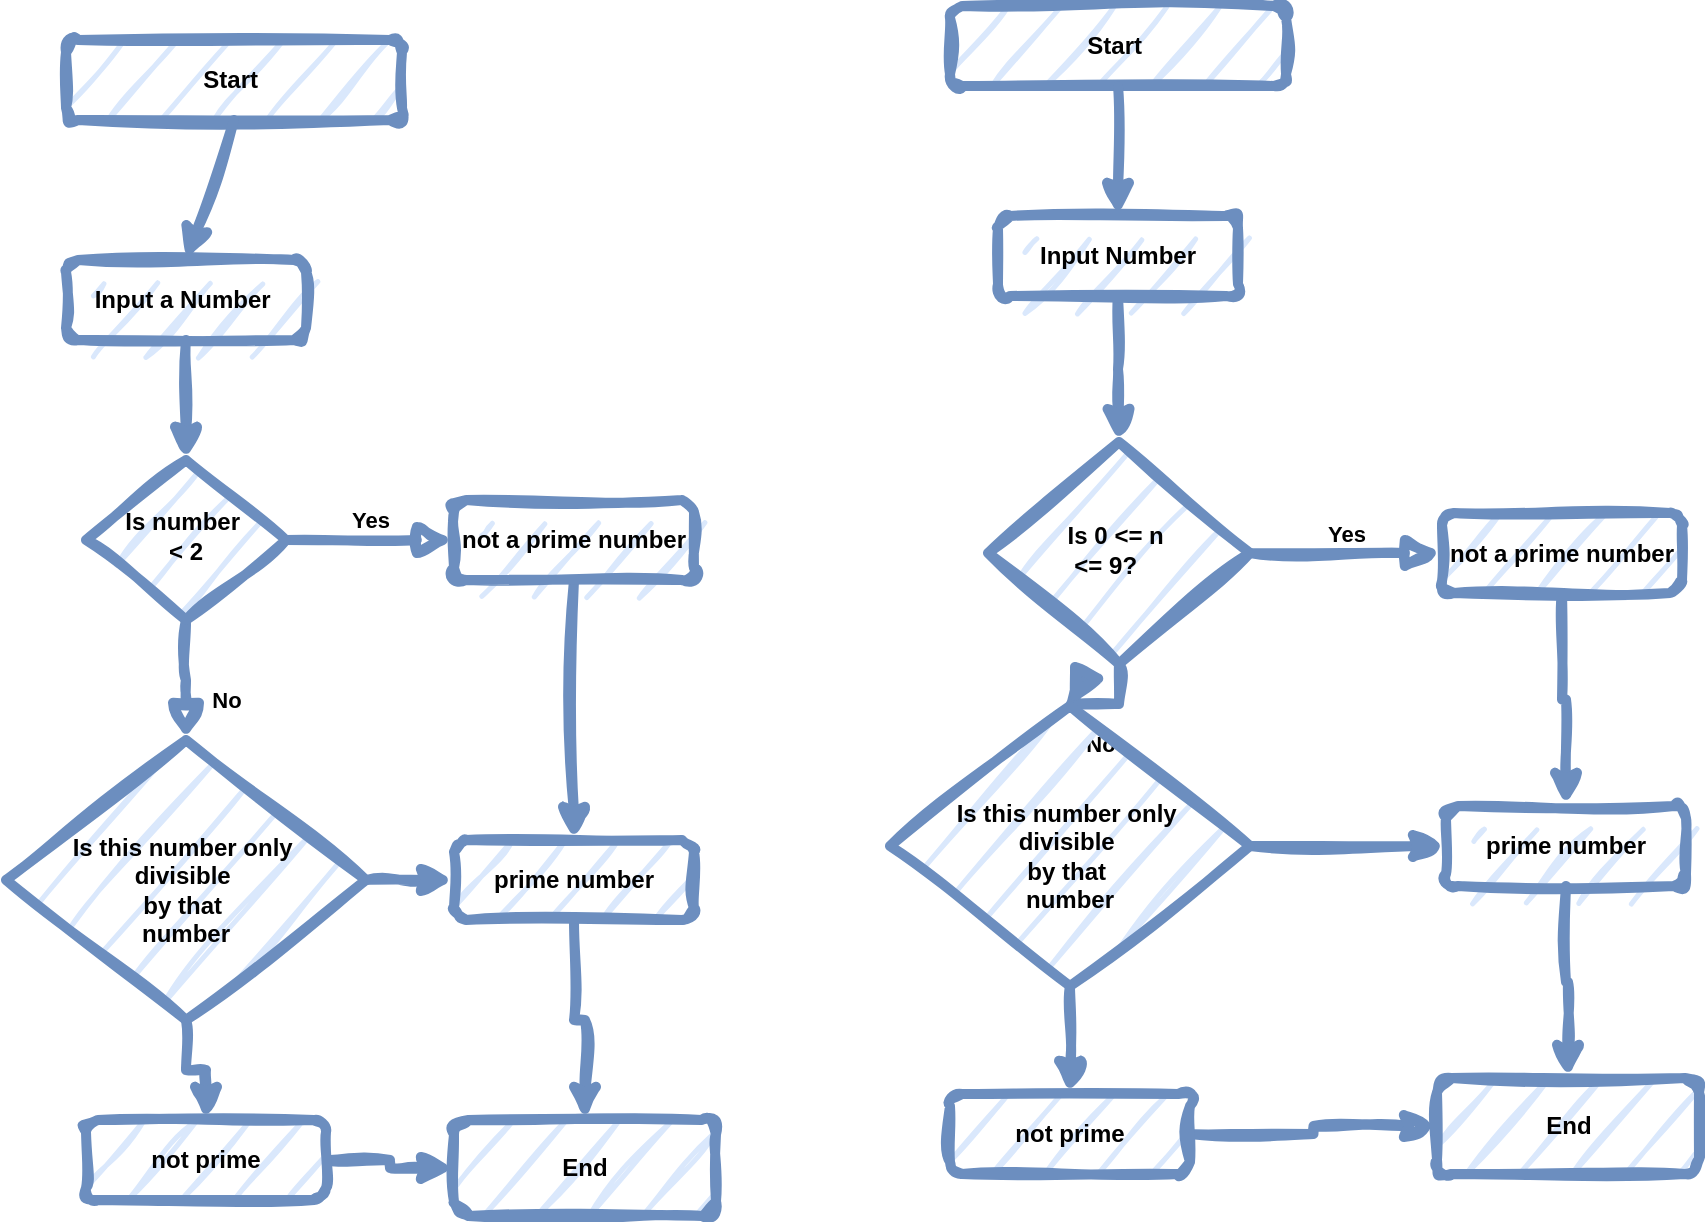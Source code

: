 <mxfile version="24.6.3" type="github">
  <diagram id="C5RBs43oDa-KdzZeNtuy" name="Page-1">
    <mxGraphModel dx="1272" dy="819" grid="0" gridSize="11" guides="1" tooltips="1" connect="1" arrows="1" fold="1" page="1" pageScale="1" pageWidth="827" pageHeight="1169" math="0" shadow="0">
      <root>
        <mxCell id="WIyWlLk6GJQsqaUBKTNV-0" />
        <mxCell id="WIyWlLk6GJQsqaUBKTNV-1" parent="WIyWlLk6GJQsqaUBKTNV-0" />
        <mxCell id="WIyWlLk6GJQsqaUBKTNV-3" value="Start&amp;nbsp;" style="rounded=1;whiteSpace=wrap;html=1;fontSize=12;glass=0;strokeWidth=5;shadow=0;fillColor=#dae8fc;strokeColor=#6c8ebf;sketch=1;curveFitting=1;jiggle=2;fontStyle=1;horizontal=1;verticalAlign=middle;labelBackgroundColor=none;labelBorderColor=none;textShadow=0;" parent="WIyWlLk6GJQsqaUBKTNV-1" vertex="1">
          <mxGeometry x="160" y="80" width="168" height="40" as="geometry" />
        </mxCell>
        <mxCell id="vJLqhC23IlcQEvtVn0m9-2" value="" style="edgeStyle=orthogonalEdgeStyle;rounded=0;orthogonalLoop=1;jettySize=auto;html=1;fillColor=#dae8fc;strokeColor=#6c8ebf;strokeWidth=5;sketch=1;curveFitting=1;jiggle=2;shadow=0;fontStyle=1;horizontal=1;verticalAlign=middle;labelBackgroundColor=none;labelBorderColor=none;textShadow=0;" edge="1" parent="WIyWlLk6GJQsqaUBKTNV-1" source="WIyWlLk6GJQsqaUBKTNV-7" target="WIyWlLk6GJQsqaUBKTNV-10">
          <mxGeometry relative="1" as="geometry" />
        </mxCell>
        <mxCell id="WIyWlLk6GJQsqaUBKTNV-7" value="Input a Number&amp;nbsp;" style="rounded=1;whiteSpace=wrap;html=1;fontSize=12;glass=0;strokeWidth=5;shadow=0;fillColor=#dae8fc;strokeColor=#6c8ebf;sketch=1;curveFitting=1;jiggle=2;fontStyle=1;horizontal=1;verticalAlign=middle;labelBackgroundColor=none;labelBorderColor=none;textShadow=0;" parent="WIyWlLk6GJQsqaUBKTNV-1" vertex="1">
          <mxGeometry x="160" y="190" width="120" height="40" as="geometry" />
        </mxCell>
        <mxCell id="WIyWlLk6GJQsqaUBKTNV-8" value="No" style="rounded=0;html=1;jettySize=auto;orthogonalLoop=1;fontSize=11;endArrow=block;endFill=0;endSize=8;strokeWidth=5;shadow=0;labelBackgroundColor=none;edgeStyle=orthogonalEdgeStyle;fillColor=#dae8fc;strokeColor=#6c8ebf;sketch=1;curveFitting=1;jiggle=2;fontStyle=1;horizontal=1;verticalAlign=middle;labelBorderColor=none;textShadow=0;" parent="WIyWlLk6GJQsqaUBKTNV-1" source="WIyWlLk6GJQsqaUBKTNV-10" edge="1">
          <mxGeometry x="0.333" y="20" relative="1" as="geometry">
            <mxPoint as="offset" />
            <mxPoint x="220" y="430" as="targetPoint" />
          </mxGeometry>
        </mxCell>
        <mxCell id="WIyWlLk6GJQsqaUBKTNV-9" value="Yes" style="edgeStyle=orthogonalEdgeStyle;rounded=0;html=1;jettySize=auto;orthogonalLoop=1;fontSize=11;endArrow=block;endFill=0;endSize=8;strokeWidth=5;shadow=0;labelBackgroundColor=none;fillColor=#dae8fc;strokeColor=#6c8ebf;sketch=1;curveFitting=1;jiggle=2;fontStyle=1;horizontal=1;verticalAlign=middle;labelBorderColor=none;textShadow=0;" parent="WIyWlLk6GJQsqaUBKTNV-1" source="WIyWlLk6GJQsqaUBKTNV-10" target="WIyWlLk6GJQsqaUBKTNV-12" edge="1">
          <mxGeometry y="10" relative="1" as="geometry">
            <mxPoint as="offset" />
          </mxGeometry>
        </mxCell>
        <mxCell id="WIyWlLk6GJQsqaUBKTNV-10" value="Is number&amp;nbsp;&lt;div&gt;&amp;lt; 2&lt;/div&gt;" style="rhombus;whiteSpace=wrap;html=1;shadow=0;fontFamily=Helvetica;fontSize=12;align=center;strokeWidth=5;spacing=6;spacingTop=-4;fillColor=#dae8fc;strokeColor=#6c8ebf;sketch=1;curveFitting=1;jiggle=2;fontStyle=1;horizontal=1;verticalAlign=middle;labelBackgroundColor=none;labelBorderColor=none;textShadow=0;" parent="WIyWlLk6GJQsqaUBKTNV-1" vertex="1">
          <mxGeometry x="170" y="290" width="100" height="80" as="geometry" />
        </mxCell>
        <mxCell id="vJLqhC23IlcQEvtVn0m9-20" value="" style="edgeStyle=orthogonalEdgeStyle;rounded=0;orthogonalLoop=1;jettySize=auto;html=1;fillColor=#dae8fc;strokeColor=#6c8ebf;strokeWidth=5;sketch=1;curveFitting=1;jiggle=2;shadow=0;fontStyle=1;horizontal=1;verticalAlign=middle;labelBackgroundColor=none;labelBorderColor=none;textShadow=0;" edge="1" parent="WIyWlLk6GJQsqaUBKTNV-1" source="WIyWlLk6GJQsqaUBKTNV-12" target="vJLqhC23IlcQEvtVn0m9-14">
          <mxGeometry relative="1" as="geometry" />
        </mxCell>
        <mxCell id="WIyWlLk6GJQsqaUBKTNV-12" value="not a prime number" style="rounded=1;whiteSpace=wrap;html=1;fontSize=12;glass=0;strokeWidth=5;shadow=0;fillColor=#dae8fc;strokeColor=#6c8ebf;sketch=1;curveFitting=1;jiggle=2;fontStyle=1;horizontal=1;verticalAlign=middle;labelBackgroundColor=none;labelBorderColor=none;textShadow=0;" parent="WIyWlLk6GJQsqaUBKTNV-1" vertex="1">
          <mxGeometry x="354" y="310" width="120" height="40" as="geometry" />
        </mxCell>
        <mxCell id="vJLqhC23IlcQEvtVn0m9-1" value="" style="endArrow=classic;html=1;rounded=0;exitX=0.5;exitY=1;exitDx=0;exitDy=0;entryX=0.5;entryY=0;entryDx=0;entryDy=0;fillColor=#dae8fc;strokeColor=#6c8ebf;strokeWidth=5;sketch=1;curveFitting=1;jiggle=2;shadow=0;fontStyle=1;horizontal=1;verticalAlign=middle;labelBackgroundColor=none;labelBorderColor=none;textShadow=0;" edge="1" parent="WIyWlLk6GJQsqaUBKTNV-1" source="WIyWlLk6GJQsqaUBKTNV-3" target="WIyWlLk6GJQsqaUBKTNV-7">
          <mxGeometry width="50" height="50" relative="1" as="geometry">
            <mxPoint x="380" y="320" as="sourcePoint" />
            <mxPoint x="430" y="270" as="targetPoint" />
          </mxGeometry>
        </mxCell>
        <mxCell id="vJLqhC23IlcQEvtVn0m9-18" value="" style="edgeStyle=orthogonalEdgeStyle;rounded=0;orthogonalLoop=1;jettySize=auto;html=1;fillColor=#dae8fc;strokeColor=#6c8ebf;strokeWidth=5;sketch=1;curveFitting=1;jiggle=2;shadow=0;fontStyle=1;horizontal=1;verticalAlign=middle;labelBackgroundColor=none;labelBorderColor=none;textShadow=0;" edge="1" parent="WIyWlLk6GJQsqaUBKTNV-1" source="vJLqhC23IlcQEvtVn0m9-12" target="vJLqhC23IlcQEvtVn0m9-15">
          <mxGeometry relative="1" as="geometry" />
        </mxCell>
        <mxCell id="vJLqhC23IlcQEvtVn0m9-21" value="" style="edgeStyle=orthogonalEdgeStyle;rounded=0;orthogonalLoop=1;jettySize=auto;html=1;fillColor=#dae8fc;strokeColor=#6c8ebf;strokeWidth=5;sketch=1;curveFitting=1;jiggle=2;shadow=0;fontStyle=1;horizontal=1;verticalAlign=middle;labelBackgroundColor=none;labelBorderColor=none;textShadow=0;" edge="1" parent="WIyWlLk6GJQsqaUBKTNV-1" source="vJLqhC23IlcQEvtVn0m9-12" target="vJLqhC23IlcQEvtVn0m9-14">
          <mxGeometry relative="1" as="geometry" />
        </mxCell>
        <mxCell id="vJLqhC23IlcQEvtVn0m9-12" value="&lt;div&gt;&lt;br&gt;&lt;/div&gt;Is this number only&amp;nbsp;&lt;div&gt;divisible&amp;nbsp;&lt;div&gt;by that&amp;nbsp;&lt;/div&gt;&lt;/div&gt;&lt;div&gt;number&lt;/div&gt;" style="rhombus;whiteSpace=wrap;html=1;shadow=0;fontFamily=Helvetica;fontSize=12;align=center;strokeWidth=5;spacing=6;spacingTop=-4;fillColor=#dae8fc;strokeColor=#6c8ebf;sketch=1;curveFitting=1;jiggle=2;fontStyle=1;horizontal=1;verticalAlign=middle;labelBackgroundColor=none;labelBorderColor=none;textShadow=0;" vertex="1" parent="WIyWlLk6GJQsqaUBKTNV-1">
          <mxGeometry x="130" y="430" width="180" height="140" as="geometry" />
        </mxCell>
        <mxCell id="vJLqhC23IlcQEvtVn0m9-19" value="" style="edgeStyle=orthogonalEdgeStyle;rounded=0;orthogonalLoop=1;jettySize=auto;html=1;fillColor=#dae8fc;strokeColor=#6c8ebf;strokeWidth=5;sketch=1;curveFitting=1;jiggle=2;shadow=0;fontStyle=1;horizontal=1;verticalAlign=middle;labelBackgroundColor=none;labelBorderColor=none;textShadow=0;" edge="1" parent="WIyWlLk6GJQsqaUBKTNV-1" source="vJLqhC23IlcQEvtVn0m9-14" target="vJLqhC23IlcQEvtVn0m9-16">
          <mxGeometry relative="1" as="geometry" />
        </mxCell>
        <mxCell id="vJLqhC23IlcQEvtVn0m9-14" value="prime number" style="rounded=1;whiteSpace=wrap;html=1;fontSize=12;glass=0;strokeWidth=5;shadow=0;fillColor=#dae8fc;strokeColor=#6c8ebf;sketch=1;curveFitting=1;jiggle=2;fontStyle=1;horizontal=1;verticalAlign=middle;labelBackgroundColor=none;labelBorderColor=none;textShadow=0;" vertex="1" parent="WIyWlLk6GJQsqaUBKTNV-1">
          <mxGeometry x="354" y="480" width="120" height="40" as="geometry" />
        </mxCell>
        <mxCell id="vJLqhC23IlcQEvtVn0m9-17" value="" style="edgeStyle=orthogonalEdgeStyle;rounded=0;orthogonalLoop=1;jettySize=auto;html=1;fillColor=#dae8fc;strokeColor=#6c8ebf;strokeWidth=5;sketch=1;curveFitting=1;jiggle=2;shadow=0;fontStyle=1;horizontal=1;verticalAlign=middle;labelBackgroundColor=none;labelBorderColor=none;textShadow=0;" edge="1" parent="WIyWlLk6GJQsqaUBKTNV-1" source="vJLqhC23IlcQEvtVn0m9-15" target="vJLqhC23IlcQEvtVn0m9-16">
          <mxGeometry relative="1" as="geometry" />
        </mxCell>
        <mxCell id="vJLqhC23IlcQEvtVn0m9-15" value="not prime" style="rounded=1;whiteSpace=wrap;html=1;fontSize=12;glass=0;strokeWidth=5;shadow=0;fillColor=#dae8fc;strokeColor=#6c8ebf;sketch=1;curveFitting=1;jiggle=2;fontStyle=1;horizontal=1;verticalAlign=middle;labelBackgroundColor=none;labelBorderColor=none;textShadow=0;" vertex="1" parent="WIyWlLk6GJQsqaUBKTNV-1">
          <mxGeometry x="170" y="620" width="120" height="40" as="geometry" />
        </mxCell>
        <mxCell id="vJLqhC23IlcQEvtVn0m9-16" value="End" style="rounded=1;whiteSpace=wrap;html=1;fontSize=12;glass=0;strokeWidth=5;shadow=0;fillColor=#dae8fc;strokeColor=#6c8ebf;sketch=1;curveFitting=1;jiggle=2;fontStyle=1;horizontal=1;verticalAlign=middle;labelBackgroundColor=none;labelBorderColor=none;textShadow=0;" vertex="1" parent="WIyWlLk6GJQsqaUBKTNV-1">
          <mxGeometry x="354" y="620" width="131" height="48" as="geometry" />
        </mxCell>
        <mxCell id="vJLqhC23IlcQEvtVn0m9-25" value="Start&amp;nbsp;" style="rounded=1;whiteSpace=wrap;html=1;fontSize=12;glass=0;strokeWidth=5;shadow=0;fillColor=#dae8fc;strokeColor=#6c8ebf;sketch=1;curveFitting=1;jiggle=2;fontStyle=1;horizontal=1;verticalAlign=middle;labelBackgroundColor=none;labelBorderColor=none;textShadow=0;" vertex="1" parent="WIyWlLk6GJQsqaUBKTNV-1">
          <mxGeometry x="602" y="63" width="168" height="40" as="geometry" />
        </mxCell>
        <mxCell id="vJLqhC23IlcQEvtVn0m9-26" value="" style="edgeStyle=orthogonalEdgeStyle;rounded=0;orthogonalLoop=1;jettySize=auto;html=1;fillColor=#dae8fc;strokeColor=#6c8ebf;strokeWidth=5;sketch=1;curveFitting=1;jiggle=2;shadow=0;fontStyle=1;horizontal=1;verticalAlign=middle;labelBackgroundColor=none;labelBorderColor=none;textShadow=0;" edge="1" parent="WIyWlLk6GJQsqaUBKTNV-1" source="vJLqhC23IlcQEvtVn0m9-27" target="vJLqhC23IlcQEvtVn0m9-30">
          <mxGeometry relative="1" as="geometry" />
        </mxCell>
        <mxCell id="vJLqhC23IlcQEvtVn0m9-27" value="Input Number" style="rounded=1;whiteSpace=wrap;html=1;fontSize=12;glass=0;strokeWidth=5;shadow=0;fillColor=#dae8fc;strokeColor=#6c8ebf;sketch=1;curveFitting=1;jiggle=2;fontStyle=1;horizontal=1;verticalAlign=middle;labelBackgroundColor=none;labelBorderColor=none;textShadow=0;" vertex="1" parent="WIyWlLk6GJQsqaUBKTNV-1">
          <mxGeometry x="626" y="168" width="120" height="40" as="geometry" />
        </mxCell>
        <mxCell id="vJLqhC23IlcQEvtVn0m9-28" value="No" style="rounded=0;html=1;jettySize=auto;orthogonalLoop=1;fontSize=11;endArrow=block;endFill=0;endSize=8;strokeWidth=5;shadow=0;labelBackgroundColor=none;edgeStyle=orthogonalEdgeStyle;fillColor=#dae8fc;strokeColor=#6c8ebf;sketch=1;curveFitting=1;jiggle=2;fontStyle=1;horizontal=1;verticalAlign=middle;labelBorderColor=none;textShadow=0;" edge="1" parent="WIyWlLk6GJQsqaUBKTNV-1" source="vJLqhC23IlcQEvtVn0m9-30">
          <mxGeometry x="0.333" y="20" relative="1" as="geometry">
            <mxPoint as="offset" />
            <mxPoint x="662" y="413" as="targetPoint" />
          </mxGeometry>
        </mxCell>
        <mxCell id="vJLqhC23IlcQEvtVn0m9-29" value="Yes" style="edgeStyle=orthogonalEdgeStyle;rounded=0;html=1;jettySize=auto;orthogonalLoop=1;fontSize=11;endArrow=block;endFill=0;endSize=8;strokeWidth=5;shadow=0;labelBackgroundColor=none;fillColor=#dae8fc;strokeColor=#6c8ebf;sketch=1;curveFitting=1;jiggle=2;fontStyle=1;horizontal=1;verticalAlign=middle;labelBorderColor=none;textShadow=0;" edge="1" parent="WIyWlLk6GJQsqaUBKTNV-1" source="vJLqhC23IlcQEvtVn0m9-30" target="vJLqhC23IlcQEvtVn0m9-32">
          <mxGeometry y="10" relative="1" as="geometry">
            <mxPoint as="offset" />
          </mxGeometry>
        </mxCell>
        <mxCell id="vJLqhC23IlcQEvtVn0m9-30" value="&lt;div&gt;&lt;span class=&quot;hljs-keyword&quot;&gt;Is&lt;/span&gt; &lt;span class=&quot;hljs-number&quot;&gt;0&lt;/span&gt; &lt;span class=&quot;hljs-operator&quot;&gt;&amp;lt;=&lt;/span&gt; n&amp;nbsp;&lt;/div&gt;&lt;div&gt;&lt;span class=&quot;hljs-operator&quot;&gt;&amp;lt;=&lt;/span&gt; &lt;span class=&quot;hljs-number&quot;&gt;9&lt;/span&gt;?&amp;nbsp; &amp;nbsp;&amp;nbsp;&lt;br&gt;&lt;/div&gt;" style="rhombus;whiteSpace=wrap;html=1;shadow=0;fontFamily=Helvetica;fontSize=12;align=center;strokeWidth=5;spacing=6;spacingTop=-4;fillColor=#dae8fc;strokeColor=#6c8ebf;sketch=1;curveFitting=1;jiggle=2;fontStyle=1;horizontal=1;verticalAlign=middle;labelBackgroundColor=none;labelBorderColor=none;textShadow=0;" vertex="1" parent="WIyWlLk6GJQsqaUBKTNV-1">
          <mxGeometry x="621" y="281" width="131" height="111" as="geometry" />
        </mxCell>
        <mxCell id="vJLqhC23IlcQEvtVn0m9-31" value="" style="edgeStyle=orthogonalEdgeStyle;rounded=0;orthogonalLoop=1;jettySize=auto;html=1;fillColor=#dae8fc;strokeColor=#6c8ebf;strokeWidth=5;sketch=1;curveFitting=1;jiggle=2;shadow=0;fontStyle=1;horizontal=1;verticalAlign=middle;labelBackgroundColor=none;labelBorderColor=none;textShadow=0;" edge="1" parent="WIyWlLk6GJQsqaUBKTNV-1" source="vJLqhC23IlcQEvtVn0m9-32" target="vJLqhC23IlcQEvtVn0m9-38">
          <mxGeometry relative="1" as="geometry" />
        </mxCell>
        <mxCell id="vJLqhC23IlcQEvtVn0m9-32" value="not a prime number" style="rounded=1;whiteSpace=wrap;html=1;fontSize=12;glass=0;strokeWidth=5;shadow=0;fillColor=#dae8fc;strokeColor=#6c8ebf;sketch=1;curveFitting=1;jiggle=2;fontStyle=1;horizontal=1;verticalAlign=middle;labelBackgroundColor=none;labelBorderColor=none;textShadow=0;" vertex="1" parent="WIyWlLk6GJQsqaUBKTNV-1">
          <mxGeometry x="848" y="316.5" width="120" height="40" as="geometry" />
        </mxCell>
        <mxCell id="vJLqhC23IlcQEvtVn0m9-33" value="" style="endArrow=classic;html=1;rounded=0;exitX=0.5;exitY=1;exitDx=0;exitDy=0;entryX=0.5;entryY=0;entryDx=0;entryDy=0;fillColor=#dae8fc;strokeColor=#6c8ebf;strokeWidth=5;sketch=1;curveFitting=1;jiggle=2;shadow=0;fontStyle=1;horizontal=1;verticalAlign=middle;labelBackgroundColor=none;labelBorderColor=none;textShadow=0;" edge="1" parent="WIyWlLk6GJQsqaUBKTNV-1" source="vJLqhC23IlcQEvtVn0m9-25" target="vJLqhC23IlcQEvtVn0m9-27">
          <mxGeometry width="50" height="50" relative="1" as="geometry">
            <mxPoint x="822" y="303" as="sourcePoint" />
            <mxPoint x="872" y="253" as="targetPoint" />
          </mxGeometry>
        </mxCell>
        <mxCell id="vJLqhC23IlcQEvtVn0m9-34" value="" style="edgeStyle=orthogonalEdgeStyle;rounded=0;orthogonalLoop=1;jettySize=auto;html=1;fillColor=#dae8fc;strokeColor=#6c8ebf;strokeWidth=5;sketch=1;curveFitting=1;jiggle=2;shadow=0;fontStyle=1;horizontal=1;verticalAlign=middle;labelBackgroundColor=none;labelBorderColor=none;textShadow=0;" edge="1" parent="WIyWlLk6GJQsqaUBKTNV-1" source="vJLqhC23IlcQEvtVn0m9-36" target="vJLqhC23IlcQEvtVn0m9-40">
          <mxGeometry relative="1" as="geometry" />
        </mxCell>
        <mxCell id="vJLqhC23IlcQEvtVn0m9-35" value="" style="edgeStyle=orthogonalEdgeStyle;rounded=0;orthogonalLoop=1;jettySize=auto;html=1;fillColor=#dae8fc;strokeColor=#6c8ebf;strokeWidth=5;sketch=1;curveFitting=1;jiggle=2;shadow=0;fontStyle=1;horizontal=1;verticalAlign=middle;labelBackgroundColor=none;labelBorderColor=none;textShadow=0;" edge="1" parent="WIyWlLk6GJQsqaUBKTNV-1" source="vJLqhC23IlcQEvtVn0m9-36" target="vJLqhC23IlcQEvtVn0m9-38">
          <mxGeometry relative="1" as="geometry" />
        </mxCell>
        <mxCell id="vJLqhC23IlcQEvtVn0m9-36" value="&lt;div&gt;&lt;br&gt;&lt;/div&gt;Is this number only&amp;nbsp;&lt;div&gt;divisible&amp;nbsp;&lt;div&gt;by that&amp;nbsp;&lt;/div&gt;&lt;/div&gt;&lt;div&gt;number&lt;/div&gt;" style="rhombus;whiteSpace=wrap;html=1;shadow=0;fontFamily=Helvetica;fontSize=12;align=center;strokeWidth=5;spacing=6;spacingTop=-4;fillColor=#dae8fc;strokeColor=#6c8ebf;sketch=1;curveFitting=1;jiggle=2;fontStyle=1;horizontal=1;verticalAlign=middle;labelBackgroundColor=none;labelBorderColor=none;textShadow=0;" vertex="1" parent="WIyWlLk6GJQsqaUBKTNV-1">
          <mxGeometry x="572" y="413" width="180" height="140" as="geometry" />
        </mxCell>
        <mxCell id="vJLqhC23IlcQEvtVn0m9-37" value="" style="edgeStyle=orthogonalEdgeStyle;rounded=0;orthogonalLoop=1;jettySize=auto;html=1;fillColor=#dae8fc;strokeColor=#6c8ebf;strokeWidth=5;sketch=1;curveFitting=1;jiggle=2;shadow=0;fontStyle=1;horizontal=1;verticalAlign=middle;labelBackgroundColor=none;labelBorderColor=none;textShadow=0;" edge="1" parent="WIyWlLk6GJQsqaUBKTNV-1" source="vJLqhC23IlcQEvtVn0m9-38" target="vJLqhC23IlcQEvtVn0m9-41">
          <mxGeometry relative="1" as="geometry" />
        </mxCell>
        <mxCell id="vJLqhC23IlcQEvtVn0m9-38" value="prime number" style="rounded=1;whiteSpace=wrap;html=1;fontSize=12;glass=0;strokeWidth=5;shadow=0;fillColor=#dae8fc;strokeColor=#6c8ebf;sketch=1;curveFitting=1;jiggle=2;fontStyle=1;horizontal=1;verticalAlign=middle;labelBackgroundColor=none;labelBorderColor=none;textShadow=0;" vertex="1" parent="WIyWlLk6GJQsqaUBKTNV-1">
          <mxGeometry x="850" y="463" width="120" height="40" as="geometry" />
        </mxCell>
        <mxCell id="vJLqhC23IlcQEvtVn0m9-39" value="" style="edgeStyle=orthogonalEdgeStyle;rounded=0;orthogonalLoop=1;jettySize=auto;html=1;fillColor=#dae8fc;strokeColor=#6c8ebf;strokeWidth=5;sketch=1;curveFitting=1;jiggle=2;shadow=0;fontStyle=1;horizontal=1;verticalAlign=middle;labelBackgroundColor=none;labelBorderColor=none;textShadow=0;" edge="1" parent="WIyWlLk6GJQsqaUBKTNV-1" source="vJLqhC23IlcQEvtVn0m9-40" target="vJLqhC23IlcQEvtVn0m9-41">
          <mxGeometry relative="1" as="geometry" />
        </mxCell>
        <mxCell id="vJLqhC23IlcQEvtVn0m9-40" value="not prime" style="rounded=1;whiteSpace=wrap;html=1;fontSize=12;glass=0;strokeWidth=5;shadow=0;fillColor=#dae8fc;strokeColor=#6c8ebf;sketch=1;curveFitting=1;jiggle=2;fontStyle=1;horizontal=1;verticalAlign=middle;labelBackgroundColor=none;labelBorderColor=none;textShadow=0;" vertex="1" parent="WIyWlLk6GJQsqaUBKTNV-1">
          <mxGeometry x="602" y="607" width="120" height="40" as="geometry" />
        </mxCell>
        <mxCell id="vJLqhC23IlcQEvtVn0m9-41" value="End" style="rounded=1;whiteSpace=wrap;html=1;fontSize=12;glass=0;strokeWidth=5;shadow=0;fillColor=#dae8fc;strokeColor=#6c8ebf;sketch=1;curveFitting=1;jiggle=2;fontStyle=1;horizontal=1;verticalAlign=middle;labelBackgroundColor=none;labelBorderColor=none;textShadow=0;" vertex="1" parent="WIyWlLk6GJQsqaUBKTNV-1">
          <mxGeometry x="845.5" y="599" width="131" height="48" as="geometry" />
        </mxCell>
      </root>
    </mxGraphModel>
  </diagram>
</mxfile>
